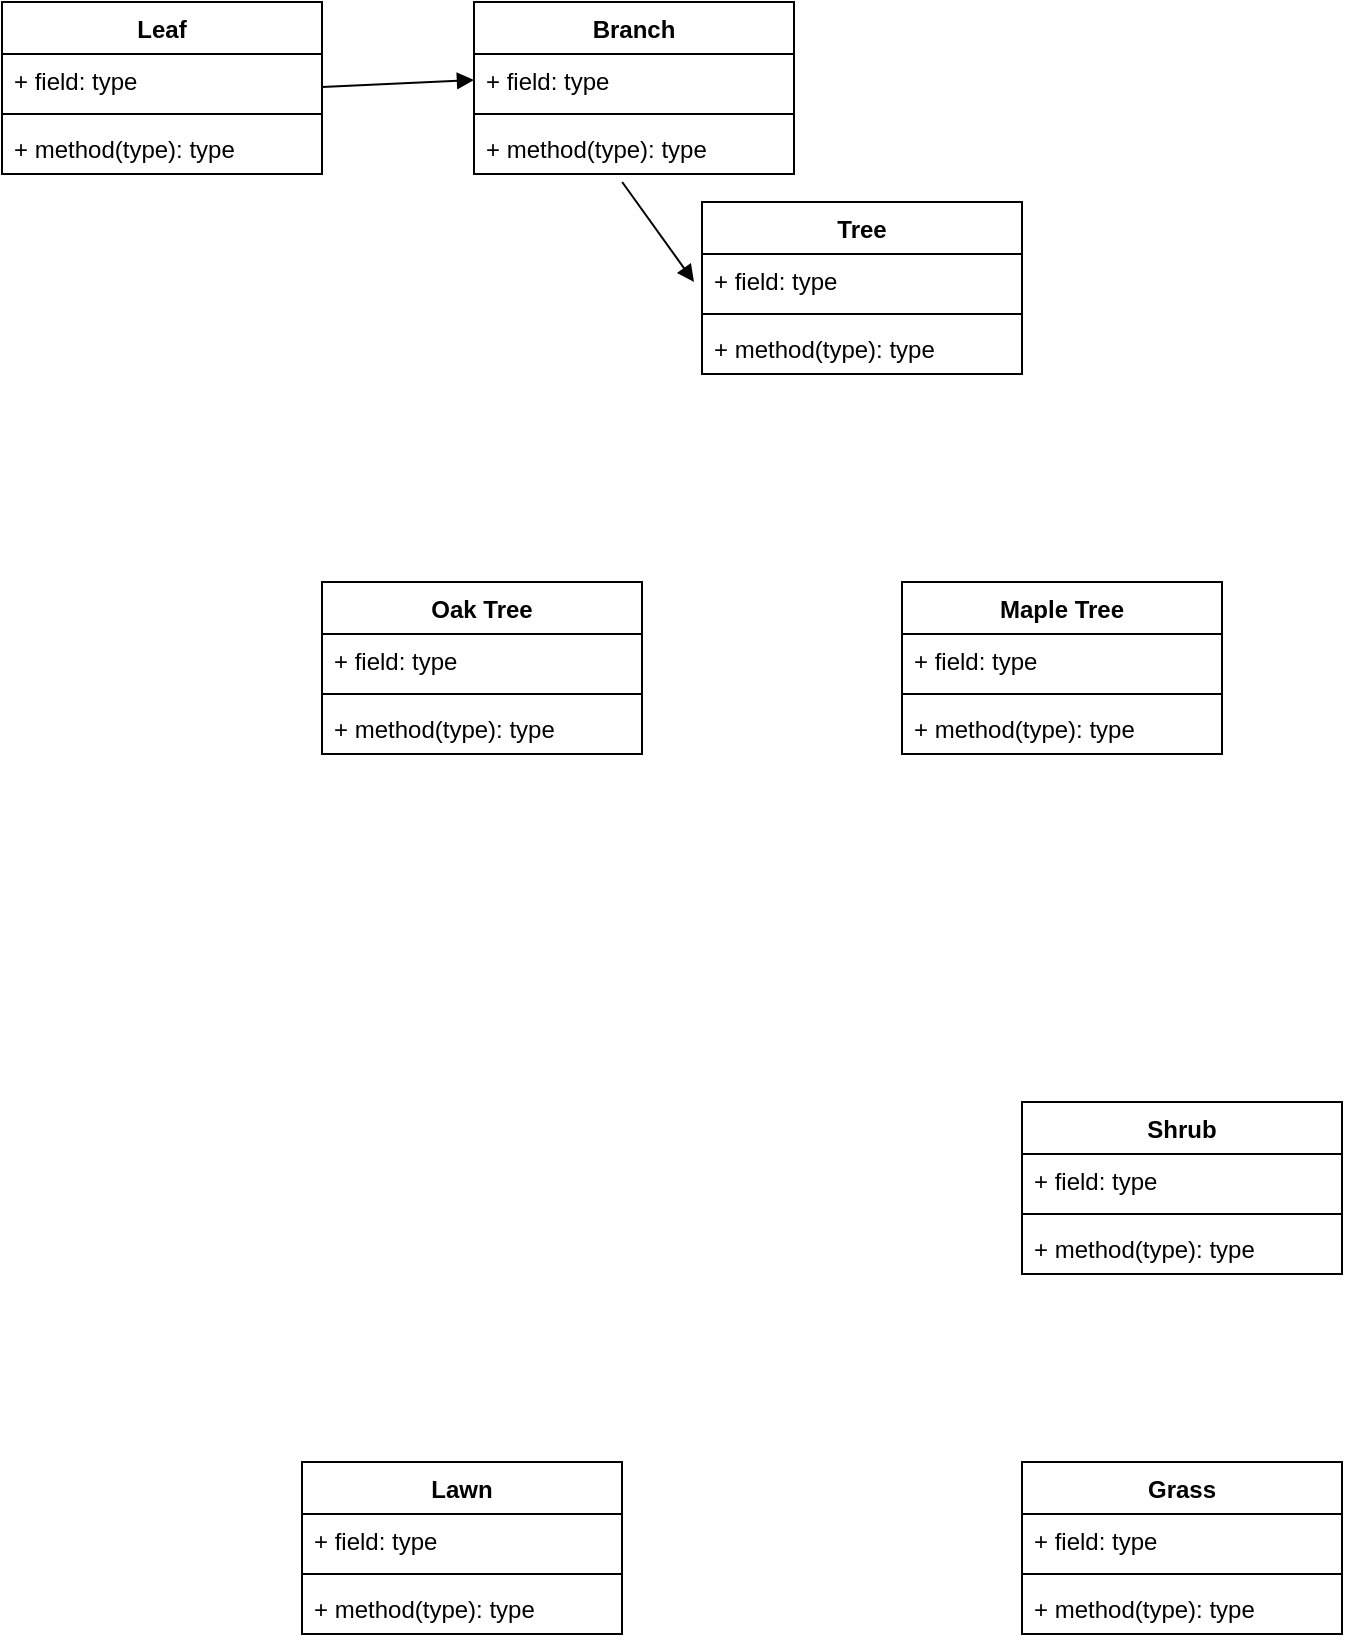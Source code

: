 <mxfile version="20.2.4" type="github" pages="3">
  <diagram id="C5RBs43oDa-KdzZeNtuy" name="Page-1">
    <mxGraphModel dx="1662" dy="794" grid="1" gridSize="10" guides="1" tooltips="1" connect="1" arrows="1" fold="1" page="1" pageScale="1" pageWidth="827" pageHeight="1169" math="0" shadow="0">
      <root>
        <mxCell id="WIyWlLk6GJQsqaUBKTNV-0" />
        <mxCell id="WIyWlLk6GJQsqaUBKTNV-1" parent="WIyWlLk6GJQsqaUBKTNV-0" />
        <mxCell id="TwiBSbr8uC0dhgRAba4I-0" value="Oak Tree" style="swimlane;fontStyle=1;align=center;verticalAlign=top;childLayout=stackLayout;horizontal=1;startSize=26;horizontalStack=0;resizeParent=1;resizeParentMax=0;resizeLast=0;collapsible=1;marginBottom=0;" vertex="1" parent="WIyWlLk6GJQsqaUBKTNV-1">
          <mxGeometry x="164" y="320" width="160" height="86" as="geometry" />
        </mxCell>
        <mxCell id="TwiBSbr8uC0dhgRAba4I-1" value="+ field: type" style="text;strokeColor=none;fillColor=none;align=left;verticalAlign=top;spacingLeft=4;spacingRight=4;overflow=hidden;rotatable=0;points=[[0,0.5],[1,0.5]];portConstraint=eastwest;" vertex="1" parent="TwiBSbr8uC0dhgRAba4I-0">
          <mxGeometry y="26" width="160" height="26" as="geometry" />
        </mxCell>
        <mxCell id="TwiBSbr8uC0dhgRAba4I-2" value="" style="line;strokeWidth=1;fillColor=none;align=left;verticalAlign=middle;spacingTop=-1;spacingLeft=3;spacingRight=3;rotatable=0;labelPosition=right;points=[];portConstraint=eastwest;" vertex="1" parent="TwiBSbr8uC0dhgRAba4I-0">
          <mxGeometry y="52" width="160" height="8" as="geometry" />
        </mxCell>
        <mxCell id="TwiBSbr8uC0dhgRAba4I-3" value="+ method(type): type" style="text;strokeColor=none;fillColor=none;align=left;verticalAlign=top;spacingLeft=4;spacingRight=4;overflow=hidden;rotatable=0;points=[[0,0.5],[1,0.5]];portConstraint=eastwest;" vertex="1" parent="TwiBSbr8uC0dhgRAba4I-0">
          <mxGeometry y="60" width="160" height="26" as="geometry" />
        </mxCell>
        <mxCell id="TwiBSbr8uC0dhgRAba4I-4" value="Maple Tree" style="swimlane;fontStyle=1;align=center;verticalAlign=top;childLayout=stackLayout;horizontal=1;startSize=26;horizontalStack=0;resizeParent=1;resizeParentMax=0;resizeLast=0;collapsible=1;marginBottom=0;" vertex="1" parent="WIyWlLk6GJQsqaUBKTNV-1">
          <mxGeometry x="454" y="320" width="160" height="86" as="geometry" />
        </mxCell>
        <mxCell id="TwiBSbr8uC0dhgRAba4I-5" value="+ field: type" style="text;strokeColor=none;fillColor=none;align=left;verticalAlign=top;spacingLeft=4;spacingRight=4;overflow=hidden;rotatable=0;points=[[0,0.5],[1,0.5]];portConstraint=eastwest;" vertex="1" parent="TwiBSbr8uC0dhgRAba4I-4">
          <mxGeometry y="26" width="160" height="26" as="geometry" />
        </mxCell>
        <mxCell id="TwiBSbr8uC0dhgRAba4I-6" value="" style="line;strokeWidth=1;fillColor=none;align=left;verticalAlign=middle;spacingTop=-1;spacingLeft=3;spacingRight=3;rotatable=0;labelPosition=right;points=[];portConstraint=eastwest;" vertex="1" parent="TwiBSbr8uC0dhgRAba4I-4">
          <mxGeometry y="52" width="160" height="8" as="geometry" />
        </mxCell>
        <mxCell id="TwiBSbr8uC0dhgRAba4I-7" value="+ method(type): type" style="text;strokeColor=none;fillColor=none;align=left;verticalAlign=top;spacingLeft=4;spacingRight=4;overflow=hidden;rotatable=0;points=[[0,0.5],[1,0.5]];portConstraint=eastwest;" vertex="1" parent="TwiBSbr8uC0dhgRAba4I-4">
          <mxGeometry y="60" width="160" height="26" as="geometry" />
        </mxCell>
        <mxCell id="TwiBSbr8uC0dhgRAba4I-8" value="Shrub" style="swimlane;fontStyle=1;align=center;verticalAlign=top;childLayout=stackLayout;horizontal=1;startSize=26;horizontalStack=0;resizeParent=1;resizeParentMax=0;resizeLast=0;collapsible=1;marginBottom=0;" vertex="1" parent="WIyWlLk6GJQsqaUBKTNV-1">
          <mxGeometry x="514" y="580" width="160" height="86" as="geometry" />
        </mxCell>
        <mxCell id="TwiBSbr8uC0dhgRAba4I-9" value="+ field: type" style="text;strokeColor=none;fillColor=none;align=left;verticalAlign=top;spacingLeft=4;spacingRight=4;overflow=hidden;rotatable=0;points=[[0,0.5],[1,0.5]];portConstraint=eastwest;" vertex="1" parent="TwiBSbr8uC0dhgRAba4I-8">
          <mxGeometry y="26" width="160" height="26" as="geometry" />
        </mxCell>
        <mxCell id="TwiBSbr8uC0dhgRAba4I-10" value="" style="line;strokeWidth=1;fillColor=none;align=left;verticalAlign=middle;spacingTop=-1;spacingLeft=3;spacingRight=3;rotatable=0;labelPosition=right;points=[];portConstraint=eastwest;" vertex="1" parent="TwiBSbr8uC0dhgRAba4I-8">
          <mxGeometry y="52" width="160" height="8" as="geometry" />
        </mxCell>
        <mxCell id="TwiBSbr8uC0dhgRAba4I-11" value="+ method(type): type" style="text;strokeColor=none;fillColor=none;align=left;verticalAlign=top;spacingLeft=4;spacingRight=4;overflow=hidden;rotatable=0;points=[[0,0.5],[1,0.5]];portConstraint=eastwest;" vertex="1" parent="TwiBSbr8uC0dhgRAba4I-8">
          <mxGeometry y="60" width="160" height="26" as="geometry" />
        </mxCell>
        <mxCell id="TwiBSbr8uC0dhgRAba4I-12" value="Branch" style="swimlane;fontStyle=1;align=center;verticalAlign=top;childLayout=stackLayout;horizontal=1;startSize=26;horizontalStack=0;resizeParent=1;resizeParentMax=0;resizeLast=0;collapsible=1;marginBottom=0;" vertex="1" parent="WIyWlLk6GJQsqaUBKTNV-1">
          <mxGeometry x="240" y="30" width="160" height="86" as="geometry" />
        </mxCell>
        <mxCell id="TwiBSbr8uC0dhgRAba4I-13" value="+ field: type" style="text;strokeColor=none;fillColor=none;align=left;verticalAlign=top;spacingLeft=4;spacingRight=4;overflow=hidden;rotatable=0;points=[[0,0.5],[1,0.5]];portConstraint=eastwest;" vertex="1" parent="TwiBSbr8uC0dhgRAba4I-12">
          <mxGeometry y="26" width="160" height="26" as="geometry" />
        </mxCell>
        <mxCell id="TwiBSbr8uC0dhgRAba4I-14" value="" style="line;strokeWidth=1;fillColor=none;align=left;verticalAlign=middle;spacingTop=-1;spacingLeft=3;spacingRight=3;rotatable=0;labelPosition=right;points=[];portConstraint=eastwest;" vertex="1" parent="TwiBSbr8uC0dhgRAba4I-12">
          <mxGeometry y="52" width="160" height="8" as="geometry" />
        </mxCell>
        <mxCell id="TwiBSbr8uC0dhgRAba4I-15" value="+ method(type): type" style="text;strokeColor=none;fillColor=none;align=left;verticalAlign=top;spacingLeft=4;spacingRight=4;overflow=hidden;rotatable=0;points=[[0,0.5],[1,0.5]];portConstraint=eastwest;" vertex="1" parent="TwiBSbr8uC0dhgRAba4I-12">
          <mxGeometry y="60" width="160" height="26" as="geometry" />
        </mxCell>
        <mxCell id="TwiBSbr8uC0dhgRAba4I-16" value="Lawn" style="swimlane;fontStyle=1;align=center;verticalAlign=top;childLayout=stackLayout;horizontal=1;startSize=26;horizontalStack=0;resizeParent=1;resizeParentMax=0;resizeLast=0;collapsible=1;marginBottom=0;" vertex="1" parent="WIyWlLk6GJQsqaUBKTNV-1">
          <mxGeometry x="154" y="760" width="160" height="86" as="geometry" />
        </mxCell>
        <mxCell id="TwiBSbr8uC0dhgRAba4I-17" value="+ field: type" style="text;strokeColor=none;fillColor=none;align=left;verticalAlign=top;spacingLeft=4;spacingRight=4;overflow=hidden;rotatable=0;points=[[0,0.5],[1,0.5]];portConstraint=eastwest;" vertex="1" parent="TwiBSbr8uC0dhgRAba4I-16">
          <mxGeometry y="26" width="160" height="26" as="geometry" />
        </mxCell>
        <mxCell id="TwiBSbr8uC0dhgRAba4I-18" value="" style="line;strokeWidth=1;fillColor=none;align=left;verticalAlign=middle;spacingTop=-1;spacingLeft=3;spacingRight=3;rotatable=0;labelPosition=right;points=[];portConstraint=eastwest;" vertex="1" parent="TwiBSbr8uC0dhgRAba4I-16">
          <mxGeometry y="52" width="160" height="8" as="geometry" />
        </mxCell>
        <mxCell id="TwiBSbr8uC0dhgRAba4I-19" value="+ method(type): type" style="text;strokeColor=none;fillColor=none;align=left;verticalAlign=top;spacingLeft=4;spacingRight=4;overflow=hidden;rotatable=0;points=[[0,0.5],[1,0.5]];portConstraint=eastwest;" vertex="1" parent="TwiBSbr8uC0dhgRAba4I-16">
          <mxGeometry y="60" width="160" height="26" as="geometry" />
        </mxCell>
        <mxCell id="TwiBSbr8uC0dhgRAba4I-20" value="Grass" style="swimlane;fontStyle=1;align=center;verticalAlign=top;childLayout=stackLayout;horizontal=1;startSize=26;horizontalStack=0;resizeParent=1;resizeParentMax=0;resizeLast=0;collapsible=1;marginBottom=0;" vertex="1" parent="WIyWlLk6GJQsqaUBKTNV-1">
          <mxGeometry x="514" y="760" width="160" height="86" as="geometry" />
        </mxCell>
        <mxCell id="TwiBSbr8uC0dhgRAba4I-21" value="+ field: type" style="text;strokeColor=none;fillColor=none;align=left;verticalAlign=top;spacingLeft=4;spacingRight=4;overflow=hidden;rotatable=0;points=[[0,0.5],[1,0.5]];portConstraint=eastwest;" vertex="1" parent="TwiBSbr8uC0dhgRAba4I-20">
          <mxGeometry y="26" width="160" height="26" as="geometry" />
        </mxCell>
        <mxCell id="TwiBSbr8uC0dhgRAba4I-22" value="" style="line;strokeWidth=1;fillColor=none;align=left;verticalAlign=middle;spacingTop=-1;spacingLeft=3;spacingRight=3;rotatable=0;labelPosition=right;points=[];portConstraint=eastwest;" vertex="1" parent="TwiBSbr8uC0dhgRAba4I-20">
          <mxGeometry y="52" width="160" height="8" as="geometry" />
        </mxCell>
        <mxCell id="TwiBSbr8uC0dhgRAba4I-23" value="+ method(type): type" style="text;strokeColor=none;fillColor=none;align=left;verticalAlign=top;spacingLeft=4;spacingRight=4;overflow=hidden;rotatable=0;points=[[0,0.5],[1,0.5]];portConstraint=eastwest;" vertex="1" parent="TwiBSbr8uC0dhgRAba4I-20">
          <mxGeometry y="60" width="160" height="26" as="geometry" />
        </mxCell>
        <mxCell id="TwiBSbr8uC0dhgRAba4I-24" value="Leaf" style="swimlane;fontStyle=1;align=center;verticalAlign=top;childLayout=stackLayout;horizontal=1;startSize=26;horizontalStack=0;resizeParent=1;resizeParentMax=0;resizeLast=0;collapsible=1;marginBottom=0;" vertex="1" parent="WIyWlLk6GJQsqaUBKTNV-1">
          <mxGeometry x="4" y="30" width="160" height="86" as="geometry" />
        </mxCell>
        <mxCell id="TwiBSbr8uC0dhgRAba4I-25" value="+ field: type" style="text;strokeColor=none;fillColor=none;align=left;verticalAlign=top;spacingLeft=4;spacingRight=4;overflow=hidden;rotatable=0;points=[[0,0.5],[1,0.5]];portConstraint=eastwest;" vertex="1" parent="TwiBSbr8uC0dhgRAba4I-24">
          <mxGeometry y="26" width="160" height="26" as="geometry" />
        </mxCell>
        <mxCell id="TwiBSbr8uC0dhgRAba4I-26" value="" style="line;strokeWidth=1;fillColor=none;align=left;verticalAlign=middle;spacingTop=-1;spacingLeft=3;spacingRight=3;rotatable=0;labelPosition=right;points=[];portConstraint=eastwest;" vertex="1" parent="TwiBSbr8uC0dhgRAba4I-24">
          <mxGeometry y="52" width="160" height="8" as="geometry" />
        </mxCell>
        <mxCell id="TwiBSbr8uC0dhgRAba4I-27" value="+ method(type): type" style="text;strokeColor=none;fillColor=none;align=left;verticalAlign=top;spacingLeft=4;spacingRight=4;overflow=hidden;rotatable=0;points=[[0,0.5],[1,0.5]];portConstraint=eastwest;" vertex="1" parent="TwiBSbr8uC0dhgRAba4I-24">
          <mxGeometry y="60" width="160" height="26" as="geometry" />
        </mxCell>
        <mxCell id="TwiBSbr8uC0dhgRAba4I-45" value="Tree" style="swimlane;fontStyle=1;align=center;verticalAlign=top;childLayout=stackLayout;horizontal=1;startSize=26;horizontalStack=0;resizeParent=1;resizeParentMax=0;resizeLast=0;collapsible=1;marginBottom=0;" vertex="1" parent="WIyWlLk6GJQsqaUBKTNV-1">
          <mxGeometry x="354" y="130" width="160" height="86" as="geometry" />
        </mxCell>
        <mxCell id="TwiBSbr8uC0dhgRAba4I-46" value="+ field: type" style="text;strokeColor=none;fillColor=none;align=left;verticalAlign=top;spacingLeft=4;spacingRight=4;overflow=hidden;rotatable=0;points=[[0,0.5],[1,0.5]];portConstraint=eastwest;" vertex="1" parent="TwiBSbr8uC0dhgRAba4I-45">
          <mxGeometry y="26" width="160" height="26" as="geometry" />
        </mxCell>
        <mxCell id="TwiBSbr8uC0dhgRAba4I-47" value="" style="line;strokeWidth=1;fillColor=none;align=left;verticalAlign=middle;spacingTop=-1;spacingLeft=3;spacingRight=3;rotatable=0;labelPosition=right;points=[];portConstraint=eastwest;" vertex="1" parent="TwiBSbr8uC0dhgRAba4I-45">
          <mxGeometry y="52" width="160" height="8" as="geometry" />
        </mxCell>
        <mxCell id="TwiBSbr8uC0dhgRAba4I-48" value="+ method(type): type" style="text;strokeColor=none;fillColor=none;align=left;verticalAlign=top;spacingLeft=4;spacingRight=4;overflow=hidden;rotatable=0;points=[[0,0.5],[1,0.5]];portConstraint=eastwest;" vertex="1" parent="TwiBSbr8uC0dhgRAba4I-45">
          <mxGeometry y="60" width="160" height="26" as="geometry" />
        </mxCell>
        <mxCell id="TwiBSbr8uC0dhgRAba4I-49" value="" style="html=1;verticalAlign=bottom;endArrow=block;rounded=0;exitX=0.463;exitY=1.154;exitDx=0;exitDy=0;exitPerimeter=0;" edge="1" parent="WIyWlLk6GJQsqaUBKTNV-1" source="TwiBSbr8uC0dhgRAba4I-15">
          <mxGeometry width="80" relative="1" as="geometry">
            <mxPoint x="280" y="172.5" as="sourcePoint" />
            <mxPoint x="350" y="170" as="targetPoint" />
          </mxGeometry>
        </mxCell>
        <mxCell id="TwiBSbr8uC0dhgRAba4I-50" value="" style="html=1;verticalAlign=bottom;endArrow=block;rounded=0;exitX=0.463;exitY=1.154;exitDx=0;exitDy=0;exitPerimeter=0;entryX=0;entryY=0.5;entryDx=0;entryDy=0;" edge="1" parent="WIyWlLk6GJQsqaUBKTNV-1" target="TwiBSbr8uC0dhgRAba4I-13">
          <mxGeometry width="80" relative="1" as="geometry">
            <mxPoint x="164.0" y="72.504" as="sourcePoint" />
            <mxPoint x="230" y="72.5" as="targetPoint" />
          </mxGeometry>
        </mxCell>
      </root>
    </mxGraphModel>
  </diagram>
  <diagram id="ZESgsNUQ3DDYxAJ64ogi" name="Page-2">
    <mxGraphModel dx="2512" dy="794" grid="1" gridSize="10" guides="1" tooltips="1" connect="1" arrows="1" fold="1" page="1" pageScale="1" pageWidth="850" pageHeight="1100" math="0" shadow="0">
      <root>
        <mxCell id="0" />
        <mxCell id="1" parent="0" />
        <mxCell id="sTMzWLiHrfJRSuMRIHmE-1" value="Bank" style="swimlane;fontStyle=1;align=center;verticalAlign=top;childLayout=stackLayout;horizontal=1;startSize=26;horizontalStack=0;resizeParent=1;resizeParentMax=0;resizeLast=0;collapsible=1;marginBottom=0;" vertex="1" parent="1">
          <mxGeometry x="-480" y="20" width="160" height="86" as="geometry" />
        </mxCell>
        <mxCell id="sTMzWLiHrfJRSuMRIHmE-2" value="+ field: type" style="text;strokeColor=none;fillColor=none;align=left;verticalAlign=top;spacingLeft=4;spacingRight=4;overflow=hidden;rotatable=0;points=[[0,0.5],[1,0.5]];portConstraint=eastwest;" vertex="1" parent="sTMzWLiHrfJRSuMRIHmE-1">
          <mxGeometry y="26" width="160" height="26" as="geometry" />
        </mxCell>
        <mxCell id="sTMzWLiHrfJRSuMRIHmE-3" value="" style="line;strokeWidth=1;fillColor=none;align=left;verticalAlign=middle;spacingTop=-1;spacingLeft=3;spacingRight=3;rotatable=0;labelPosition=right;points=[];portConstraint=eastwest;" vertex="1" parent="sTMzWLiHrfJRSuMRIHmE-1">
          <mxGeometry y="52" width="160" height="8" as="geometry" />
        </mxCell>
        <mxCell id="sTMzWLiHrfJRSuMRIHmE-4" value="+ method(type): type" style="text;strokeColor=none;fillColor=none;align=left;verticalAlign=top;spacingLeft=4;spacingRight=4;overflow=hidden;rotatable=0;points=[[0,0.5],[1,0.5]];portConstraint=eastwest;" vertex="1" parent="sTMzWLiHrfJRSuMRIHmE-1">
          <mxGeometry y="60" width="160" height="26" as="geometry" />
        </mxCell>
        <mxCell id="sTMzWLiHrfJRSuMRIHmE-43" style="edgeStyle=orthogonalEdgeStyle;rounded=0;orthogonalLoop=1;jettySize=auto;html=1;exitX=0.5;exitY=0;exitDx=0;exitDy=0;" edge="1" parent="1" source="sTMzWLiHrfJRSuMRIHmE-5">
          <mxGeometry relative="1" as="geometry">
            <mxPoint x="-370" y="260" as="targetPoint" />
          </mxGeometry>
        </mxCell>
        <mxCell id="sTMzWLiHrfJRSuMRIHmE-5" value="Savings Account" style="swimlane;fontStyle=1;align=center;verticalAlign=top;childLayout=stackLayout;horizontal=1;startSize=26;horizontalStack=0;resizeParent=1;resizeParentMax=0;resizeLast=0;collapsible=1;marginBottom=0;" vertex="1" parent="1">
          <mxGeometry x="-450" y="520" width="160" height="86" as="geometry" />
        </mxCell>
        <mxCell id="sTMzWLiHrfJRSuMRIHmE-6" value="+ field: type" style="text;strokeColor=none;fillColor=none;align=left;verticalAlign=top;spacingLeft=4;spacingRight=4;overflow=hidden;rotatable=0;points=[[0,0.5],[1,0.5]];portConstraint=eastwest;" vertex="1" parent="sTMzWLiHrfJRSuMRIHmE-5">
          <mxGeometry y="26" width="160" height="26" as="geometry" />
        </mxCell>
        <mxCell id="sTMzWLiHrfJRSuMRIHmE-7" value="" style="line;strokeWidth=1;fillColor=none;align=left;verticalAlign=middle;spacingTop=-1;spacingLeft=3;spacingRight=3;rotatable=0;labelPosition=right;points=[];portConstraint=eastwest;" vertex="1" parent="sTMzWLiHrfJRSuMRIHmE-5">
          <mxGeometry y="52" width="160" height="8" as="geometry" />
        </mxCell>
        <mxCell id="sTMzWLiHrfJRSuMRIHmE-8" value="+ method(type): type" style="text;strokeColor=none;fillColor=none;align=left;verticalAlign=top;spacingLeft=4;spacingRight=4;overflow=hidden;rotatable=0;points=[[0,0.5],[1,0.5]];portConstraint=eastwest;" vertex="1" parent="sTMzWLiHrfJRSuMRIHmE-5">
          <mxGeometry y="60" width="160" height="26" as="geometry" />
        </mxCell>
        <mxCell id="sTMzWLiHrfJRSuMRIHmE-33" style="edgeStyle=orthogonalEdgeStyle;rounded=0;orthogonalLoop=1;jettySize=auto;html=1;exitX=1;exitY=0;exitDx=0;exitDy=0;entryX=0.006;entryY=1.038;entryDx=0;entryDy=0;entryPerimeter=0;" edge="1" parent="1" source="sTMzWLiHrfJRSuMRIHmE-9" target="sTMzWLiHrfJRSuMRIHmE-24">
          <mxGeometry relative="1" as="geometry" />
        </mxCell>
        <mxCell id="sTMzWLiHrfJRSuMRIHmE-37" style="edgeStyle=orthogonalEdgeStyle;rounded=0;orthogonalLoop=1;jettySize=auto;html=1;exitX=0.25;exitY=0;exitDx=0;exitDy=0;entryX=0;entryY=0.5;entryDx=0;entryDy=0;" edge="1" parent="1" source="sTMzWLiHrfJRSuMRIHmE-9" target="sTMzWLiHrfJRSuMRIHmE-28">
          <mxGeometry relative="1" as="geometry" />
        </mxCell>
        <mxCell id="sTMzWLiHrfJRSuMRIHmE-9" value="Checking Account" style="swimlane;fontStyle=1;align=center;verticalAlign=top;childLayout=stackLayout;horizontal=1;startSize=26;horizontalStack=0;resizeParent=1;resizeParentMax=0;resizeLast=0;collapsible=1;marginBottom=0;" vertex="1" parent="1">
          <mxGeometry x="-730" y="680" width="160" height="86" as="geometry" />
        </mxCell>
        <mxCell id="sTMzWLiHrfJRSuMRIHmE-10" value="+ field: type" style="text;strokeColor=none;fillColor=none;align=left;verticalAlign=top;spacingLeft=4;spacingRight=4;overflow=hidden;rotatable=0;points=[[0,0.5],[1,0.5]];portConstraint=eastwest;" vertex="1" parent="sTMzWLiHrfJRSuMRIHmE-9">
          <mxGeometry y="26" width="160" height="26" as="geometry" />
        </mxCell>
        <mxCell id="sTMzWLiHrfJRSuMRIHmE-11" value="" style="line;strokeWidth=1;fillColor=none;align=left;verticalAlign=middle;spacingTop=-1;spacingLeft=3;spacingRight=3;rotatable=0;labelPosition=right;points=[];portConstraint=eastwest;" vertex="1" parent="sTMzWLiHrfJRSuMRIHmE-9">
          <mxGeometry y="52" width="160" height="8" as="geometry" />
        </mxCell>
        <mxCell id="sTMzWLiHrfJRSuMRIHmE-12" value="+ method(type): type" style="text;strokeColor=none;fillColor=none;align=left;verticalAlign=top;spacingLeft=4;spacingRight=4;overflow=hidden;rotatable=0;points=[[0,0.5],[1,0.5]];portConstraint=eastwest;" vertex="1" parent="sTMzWLiHrfJRSuMRIHmE-9">
          <mxGeometry y="60" width="160" height="26" as="geometry" />
        </mxCell>
        <mxCell id="sTMzWLiHrfJRSuMRIHmE-13" value="Teller" style="swimlane;fontStyle=1;align=center;verticalAlign=top;childLayout=stackLayout;horizontal=1;startSize=26;horizontalStack=0;resizeParent=1;resizeParentMax=0;resizeLast=0;collapsible=1;marginBottom=0;" vertex="1" parent="1">
          <mxGeometry x="-260" y="150" width="160" height="86" as="geometry" />
        </mxCell>
        <mxCell id="sTMzWLiHrfJRSuMRIHmE-14" value="+ field: type" style="text;strokeColor=none;fillColor=none;align=left;verticalAlign=top;spacingLeft=4;spacingRight=4;overflow=hidden;rotatable=0;points=[[0,0.5],[1,0.5]];portConstraint=eastwest;" vertex="1" parent="sTMzWLiHrfJRSuMRIHmE-13">
          <mxGeometry y="26" width="160" height="26" as="geometry" />
        </mxCell>
        <mxCell id="sTMzWLiHrfJRSuMRIHmE-15" value="" style="line;strokeWidth=1;fillColor=none;align=left;verticalAlign=middle;spacingTop=-1;spacingLeft=3;spacingRight=3;rotatable=0;labelPosition=right;points=[];portConstraint=eastwest;" vertex="1" parent="sTMzWLiHrfJRSuMRIHmE-13">
          <mxGeometry y="52" width="160" height="8" as="geometry" />
        </mxCell>
        <mxCell id="sTMzWLiHrfJRSuMRIHmE-16" value="+ method(type): type" style="text;strokeColor=none;fillColor=none;align=left;verticalAlign=top;spacingLeft=4;spacingRight=4;overflow=hidden;rotatable=0;points=[[0,0.5],[1,0.5]];portConstraint=eastwest;" vertex="1" parent="sTMzWLiHrfJRSuMRIHmE-13">
          <mxGeometry y="60" width="160" height="26" as="geometry" />
        </mxCell>
        <mxCell id="sTMzWLiHrfJRSuMRIHmE-36" style="edgeStyle=orthogonalEdgeStyle;rounded=0;orthogonalLoop=1;jettySize=auto;html=1;exitX=0.25;exitY=0;exitDx=0;exitDy=0;entryX=0.981;entryY=0.962;entryDx=0;entryDy=0;entryPerimeter=0;" edge="1" parent="1" source="sTMzWLiHrfJRSuMRIHmE-17" target="sTMzWLiHrfJRSuMRIHmE-24">
          <mxGeometry relative="1" as="geometry" />
        </mxCell>
        <mxCell id="sTMzWLiHrfJRSuMRIHmE-17" value="Loan" style="swimlane;fontStyle=1;align=center;verticalAlign=top;childLayout=stackLayout;horizontal=1;startSize=26;horizontalStack=0;resizeParent=1;resizeParentMax=0;resizeLast=0;collapsible=1;marginBottom=0;" vertex="1" parent="1">
          <mxGeometry x="-260" y="310" width="160" height="86" as="geometry" />
        </mxCell>
        <mxCell id="sTMzWLiHrfJRSuMRIHmE-18" value="+ field: type" style="text;strokeColor=none;fillColor=none;align=left;verticalAlign=top;spacingLeft=4;spacingRight=4;overflow=hidden;rotatable=0;points=[[0,0.5],[1,0.5]];portConstraint=eastwest;" vertex="1" parent="sTMzWLiHrfJRSuMRIHmE-17">
          <mxGeometry y="26" width="160" height="26" as="geometry" />
        </mxCell>
        <mxCell id="sTMzWLiHrfJRSuMRIHmE-19" value="" style="line;strokeWidth=1;fillColor=none;align=left;verticalAlign=middle;spacingTop=-1;spacingLeft=3;spacingRight=3;rotatable=0;labelPosition=right;points=[];portConstraint=eastwest;" vertex="1" parent="sTMzWLiHrfJRSuMRIHmE-17">
          <mxGeometry y="52" width="160" height="8" as="geometry" />
        </mxCell>
        <mxCell id="sTMzWLiHrfJRSuMRIHmE-20" value="+ method(type): type" style="text;strokeColor=none;fillColor=none;align=left;verticalAlign=top;spacingLeft=4;spacingRight=4;overflow=hidden;rotatable=0;points=[[0,0.5],[1,0.5]];portConstraint=eastwest;" vertex="1" parent="sTMzWLiHrfJRSuMRIHmE-17">
          <mxGeometry y="60" width="160" height="26" as="geometry" />
        </mxCell>
        <mxCell id="sTMzWLiHrfJRSuMRIHmE-25" value="ATM" style="swimlane;fontStyle=1;align=center;verticalAlign=top;childLayout=stackLayout;horizontal=1;startSize=26;horizontalStack=0;resizeParent=1;resizeParentMax=0;resizeLast=0;collapsible=1;marginBottom=0;" vertex="1" parent="1">
          <mxGeometry x="-780" y="464" width="160" height="86" as="geometry" />
        </mxCell>
        <mxCell id="sTMzWLiHrfJRSuMRIHmE-26" value="+ field: type" style="text;strokeColor=none;fillColor=none;align=left;verticalAlign=top;spacingLeft=4;spacingRight=4;overflow=hidden;rotatable=0;points=[[0,0.5],[1,0.5]];portConstraint=eastwest;" vertex="1" parent="sTMzWLiHrfJRSuMRIHmE-25">
          <mxGeometry y="26" width="160" height="26" as="geometry" />
        </mxCell>
        <mxCell id="sTMzWLiHrfJRSuMRIHmE-27" value="" style="line;strokeWidth=1;fillColor=none;align=left;verticalAlign=middle;spacingTop=-1;spacingLeft=3;spacingRight=3;rotatable=0;labelPosition=right;points=[];portConstraint=eastwest;" vertex="1" parent="sTMzWLiHrfJRSuMRIHmE-25">
          <mxGeometry y="52" width="160" height="8" as="geometry" />
        </mxCell>
        <mxCell id="sTMzWLiHrfJRSuMRIHmE-28" value="+ method(type): type" style="text;strokeColor=none;fillColor=none;align=left;verticalAlign=top;spacingLeft=4;spacingRight=4;overflow=hidden;rotatable=0;points=[[0,0.5],[1,0.5]];portConstraint=eastwest;" vertex="1" parent="sTMzWLiHrfJRSuMRIHmE-25">
          <mxGeometry y="60" width="160" height="26" as="geometry" />
        </mxCell>
        <mxCell id="sTMzWLiHrfJRSuMRIHmE-21" value="Customer" style="swimlane;fontStyle=1;align=center;verticalAlign=top;childLayout=stackLayout;horizontal=1;startSize=26;horizontalStack=0;resizeParent=1;resizeParentMax=0;resizeLast=0;collapsible=1;marginBottom=0;" vertex="1" parent="1">
          <mxGeometry x="-480" y="160" width="160" height="86" as="geometry" />
        </mxCell>
        <mxCell id="sTMzWLiHrfJRSuMRIHmE-22" value="+ field: type" style="text;strokeColor=none;fillColor=none;align=left;verticalAlign=top;spacingLeft=4;spacingRight=4;overflow=hidden;rotatable=0;points=[[0,0.5],[1,0.5]];portConstraint=eastwest;" vertex="1" parent="sTMzWLiHrfJRSuMRIHmE-21">
          <mxGeometry y="26" width="160" height="26" as="geometry" />
        </mxCell>
        <mxCell id="sTMzWLiHrfJRSuMRIHmE-23" value="" style="line;strokeWidth=1;fillColor=none;align=left;verticalAlign=middle;spacingTop=-1;spacingLeft=3;spacingRight=3;rotatable=0;labelPosition=right;points=[];portConstraint=eastwest;" vertex="1" parent="sTMzWLiHrfJRSuMRIHmE-21">
          <mxGeometry y="52" width="160" height="8" as="geometry" />
        </mxCell>
        <mxCell id="sTMzWLiHrfJRSuMRIHmE-24" value="+ method(type): type" style="text;strokeColor=none;fillColor=none;align=left;verticalAlign=top;spacingLeft=4;spacingRight=4;overflow=hidden;rotatable=0;points=[[0,0.5],[1,0.5]];portConstraint=eastwest;" vertex="1" parent="sTMzWLiHrfJRSuMRIHmE-21">
          <mxGeometry y="60" width="160" height="26" as="geometry" />
        </mxCell>
        <mxCell id="sTMzWLiHrfJRSuMRIHmE-29" value="" style="endArrow=diamondThin;endFill=1;endSize=24;html=1;rounded=0;" edge="1" parent="1" source="sTMzWLiHrfJRSuMRIHmE-25">
          <mxGeometry width="160" relative="1" as="geometry">
            <mxPoint x="-640" y="460" as="sourcePoint" />
            <mxPoint x="-480" y="50" as="targetPoint" />
            <Array as="points">
              <mxPoint x="-593" y="48" />
            </Array>
          </mxGeometry>
        </mxCell>
        <mxCell id="sTMzWLiHrfJRSuMRIHmE-30" value="" style="endArrow=diamondThin;endFill=1;endSize=24;html=1;rounded=0;exitX=0.25;exitY=0;exitDx=0;exitDy=0;entryX=1;entryY=0.115;entryDx=0;entryDy=0;entryPerimeter=0;" edge="1" parent="1" source="sTMzWLiHrfJRSuMRIHmE-13" target="sTMzWLiHrfJRSuMRIHmE-2">
          <mxGeometry width="160" relative="1" as="geometry">
            <mxPoint x="-230" y="130" as="sourcePoint" />
            <mxPoint x="-310" y="50" as="targetPoint" />
            <Array as="points">
              <mxPoint x="-220" y="49" />
              <mxPoint x="-270" y="49" />
            </Array>
          </mxGeometry>
        </mxCell>
        <mxCell id="sTMzWLiHrfJRSuMRIHmE-32" value="" style="endArrow=diamondThin;endFill=1;endSize=24;html=1;rounded=0;exitX=0.5;exitY=0;exitDx=0;exitDy=0;" edge="1" parent="1" source="sTMzWLiHrfJRSuMRIHmE-21">
          <mxGeometry width="160" relative="1" as="geometry">
            <mxPoint x="-400" y="150" as="sourcePoint" />
            <mxPoint x="-400.5" y="106" as="targetPoint" />
          </mxGeometry>
        </mxCell>
      </root>
    </mxGraphModel>
  </diagram>
  <diagram id="B94ynk2w7B4ogN8U4j92" name="Page-3">
    <mxGraphModel dx="4174" dy="1588" grid="1" gridSize="10" guides="1" tooltips="1" connect="1" arrows="1" fold="1" page="1" pageScale="1" pageWidth="850" pageHeight="1100" math="0" shadow="0">
      <root>
        <mxCell id="0" />
        <mxCell id="1" parent="0" />
        <mxCell id="0QHkjN2BnVDJL_GUiOkb-322" style="edgeStyle=orthogonalEdgeStyle;rounded=0;orthogonalLoop=1;jettySize=auto;html=1;exitX=0;exitY=0.25;exitDx=0;exitDy=0;entryX=1;entryY=0.192;entryDx=0;entryDy=0;entryPerimeter=0;" edge="1" parent="1" source="0QHkjN2BnVDJL_GUiOkb-1" target="0QHkjN2BnVDJL_GUiOkb-242">
          <mxGeometry relative="1" as="geometry" />
        </mxCell>
        <mxCell id="0QHkjN2BnVDJL_GUiOkb-1" value="Drawbridge" style="swimlane;fontStyle=1;align=center;verticalAlign=top;childLayout=stackLayout;horizontal=1;startSize=26;horizontalStack=0;resizeParent=1;resizeParentMax=0;resizeLast=0;collapsible=1;marginBottom=0;" vertex="1" parent="1">
          <mxGeometry x="720" y="380" width="160" height="86" as="geometry" />
        </mxCell>
        <mxCell id="0QHkjN2BnVDJL_GUiOkb-2" value="+ field: type" style="text;strokeColor=none;fillColor=none;align=left;verticalAlign=top;spacingLeft=4;spacingRight=4;overflow=hidden;rotatable=0;points=[[0,0.5],[1,0.5]];portConstraint=eastwest;" vertex="1" parent="0QHkjN2BnVDJL_GUiOkb-1">
          <mxGeometry y="26" width="160" height="26" as="geometry" />
        </mxCell>
        <mxCell id="0QHkjN2BnVDJL_GUiOkb-3" value="" style="line;strokeWidth=1;fillColor=none;align=left;verticalAlign=middle;spacingTop=-1;spacingLeft=3;spacingRight=3;rotatable=0;labelPosition=right;points=[];portConstraint=eastwest;" vertex="1" parent="0QHkjN2BnVDJL_GUiOkb-1">
          <mxGeometry y="52" width="160" height="8" as="geometry" />
        </mxCell>
        <mxCell id="0QHkjN2BnVDJL_GUiOkb-4" value="+ method(type): type" style="text;strokeColor=none;fillColor=none;align=left;verticalAlign=top;spacingLeft=4;spacingRight=4;overflow=hidden;rotatable=0;points=[[0,0.5],[1,0.5]];portConstraint=eastwest;" vertex="1" parent="0QHkjN2BnVDJL_GUiOkb-1">
          <mxGeometry y="60" width="160" height="26" as="geometry" />
        </mxCell>
        <mxCell id="0QHkjN2BnVDJL_GUiOkb-241" value="Moat" style="swimlane;fontStyle=1;align=center;verticalAlign=top;childLayout=stackLayout;horizontal=1;startSize=26;horizontalStack=0;resizeParent=1;resizeParentMax=0;resizeLast=0;collapsible=1;marginBottom=0;" vertex="1" parent="1">
          <mxGeometry x="520" y="380" width="160" height="86" as="geometry" />
        </mxCell>
        <mxCell id="0QHkjN2BnVDJL_GUiOkb-242" value="+ field: type" style="text;strokeColor=none;fillColor=none;align=left;verticalAlign=top;spacingLeft=4;spacingRight=4;overflow=hidden;rotatable=0;points=[[0,0.5],[1,0.5]];portConstraint=eastwest;" vertex="1" parent="0QHkjN2BnVDJL_GUiOkb-241">
          <mxGeometry y="26" width="160" height="26" as="geometry" />
        </mxCell>
        <mxCell id="0QHkjN2BnVDJL_GUiOkb-243" value="" style="line;strokeWidth=1;fillColor=none;align=left;verticalAlign=middle;spacingTop=-1;spacingLeft=3;spacingRight=3;rotatable=0;labelPosition=right;points=[];portConstraint=eastwest;" vertex="1" parent="0QHkjN2BnVDJL_GUiOkb-241">
          <mxGeometry y="52" width="160" height="8" as="geometry" />
        </mxCell>
        <mxCell id="0QHkjN2BnVDJL_GUiOkb-244" value="+ method(type): type" style="text;strokeColor=none;fillColor=none;align=left;verticalAlign=top;spacingLeft=4;spacingRight=4;overflow=hidden;rotatable=0;points=[[0,0.5],[1,0.5]];portConstraint=eastwest;" vertex="1" parent="0QHkjN2BnVDJL_GUiOkb-241">
          <mxGeometry y="60" width="160" height="26" as="geometry" />
        </mxCell>
        <mxCell id="0QHkjN2BnVDJL_GUiOkb-321" value="" style="edgeStyle=orthogonalEdgeStyle;rounded=0;orthogonalLoop=1;jettySize=auto;html=1;" edge="1" parent="1" source="0QHkjN2BnVDJL_GUiOkb-245" target="0QHkjN2BnVDJL_GUiOkb-294">
          <mxGeometry relative="1" as="geometry" />
        </mxCell>
        <mxCell id="0QHkjN2BnVDJL_GUiOkb-245" value="Stone" style="swimlane;fontStyle=1;align=center;verticalAlign=top;childLayout=stackLayout;horizontal=1;startSize=26;horizontalStack=0;resizeParent=1;resizeParentMax=0;resizeLast=0;collapsible=1;marginBottom=0;" vertex="1" parent="1">
          <mxGeometry x="100" y="10" width="160" height="86" as="geometry" />
        </mxCell>
        <mxCell id="0QHkjN2BnVDJL_GUiOkb-246" value="+ field: type" style="text;strokeColor=none;fillColor=none;align=left;verticalAlign=top;spacingLeft=4;spacingRight=4;overflow=hidden;rotatable=0;points=[[0,0.5],[1,0.5]];portConstraint=eastwest;" vertex="1" parent="0QHkjN2BnVDJL_GUiOkb-245">
          <mxGeometry y="26" width="160" height="26" as="geometry" />
        </mxCell>
        <mxCell id="0QHkjN2BnVDJL_GUiOkb-247" value="" style="line;strokeWidth=1;fillColor=none;align=left;verticalAlign=middle;spacingTop=-1;spacingLeft=3;spacingRight=3;rotatable=0;labelPosition=right;points=[];portConstraint=eastwest;" vertex="1" parent="0QHkjN2BnVDJL_GUiOkb-245">
          <mxGeometry y="52" width="160" height="8" as="geometry" />
        </mxCell>
        <mxCell id="0QHkjN2BnVDJL_GUiOkb-248" value="+ method(type): type" style="text;strokeColor=none;fillColor=none;align=left;verticalAlign=top;spacingLeft=4;spacingRight=4;overflow=hidden;rotatable=0;points=[[0,0.5],[1,0.5]];portConstraint=eastwest;" vertex="1" parent="0QHkjN2BnVDJL_GUiOkb-245">
          <mxGeometry y="60" width="160" height="26" as="geometry" />
        </mxCell>
        <mxCell id="0QHkjN2BnVDJL_GUiOkb-249" value="Stairs" style="swimlane;fontStyle=1;align=center;verticalAlign=top;childLayout=stackLayout;horizontal=1;startSize=26;horizontalStack=0;resizeParent=1;resizeParentMax=0;resizeLast=0;collapsible=1;marginBottom=0;" vertex="1" parent="1">
          <mxGeometry x="300" y="240" width="160" height="86" as="geometry" />
        </mxCell>
        <mxCell id="0QHkjN2BnVDJL_GUiOkb-250" value="+ field: type" style="text;strokeColor=none;fillColor=none;align=left;verticalAlign=top;spacingLeft=4;spacingRight=4;overflow=hidden;rotatable=0;points=[[0,0.5],[1,0.5]];portConstraint=eastwest;" vertex="1" parent="0QHkjN2BnVDJL_GUiOkb-249">
          <mxGeometry y="26" width="160" height="26" as="geometry" />
        </mxCell>
        <mxCell id="0QHkjN2BnVDJL_GUiOkb-251" value="" style="line;strokeWidth=1;fillColor=none;align=left;verticalAlign=middle;spacingTop=-1;spacingLeft=3;spacingRight=3;rotatable=0;labelPosition=right;points=[];portConstraint=eastwest;" vertex="1" parent="0QHkjN2BnVDJL_GUiOkb-249">
          <mxGeometry y="52" width="160" height="8" as="geometry" />
        </mxCell>
        <mxCell id="0QHkjN2BnVDJL_GUiOkb-252" value="+ method(type): type" style="text;strokeColor=none;fillColor=none;align=left;verticalAlign=top;spacingLeft=4;spacingRight=4;overflow=hidden;rotatable=0;points=[[0,0.5],[1,0.5]];portConstraint=eastwest;" vertex="1" parent="0QHkjN2BnVDJL_GUiOkb-249">
          <mxGeometry y="60" width="160" height="26" as="geometry" />
        </mxCell>
        <mxCell id="0QHkjN2BnVDJL_GUiOkb-333" style="edgeStyle=orthogonalEdgeStyle;rounded=0;orthogonalLoop=1;jettySize=auto;html=1;exitX=1;exitY=0.25;exitDx=0;exitDy=0;" edge="1" parent="1" source="0QHkjN2BnVDJL_GUiOkb-253" target="0QHkjN2BnVDJL_GUiOkb-282">
          <mxGeometry relative="1" as="geometry">
            <Array as="points">
              <mxPoint x="-140" y="272" />
              <mxPoint x="-140" y="159" />
            </Array>
          </mxGeometry>
        </mxCell>
        <mxCell id="0QHkjN2BnVDJL_GUiOkb-253" value="Tower" style="swimlane;fontStyle=1;align=center;verticalAlign=top;childLayout=stackLayout;horizontal=1;startSize=26;horizontalStack=0;resizeParent=1;resizeParentMax=0;resizeLast=0;collapsible=1;marginBottom=0;" vertex="1" parent="1">
          <mxGeometry x="-370" y="250" width="160" height="86" as="geometry" />
        </mxCell>
        <mxCell id="0QHkjN2BnVDJL_GUiOkb-254" value="+ field: type" style="text;strokeColor=none;fillColor=none;align=left;verticalAlign=top;spacingLeft=4;spacingRight=4;overflow=hidden;rotatable=0;points=[[0,0.5],[1,0.5]];portConstraint=eastwest;" vertex="1" parent="0QHkjN2BnVDJL_GUiOkb-253">
          <mxGeometry y="26" width="160" height="26" as="geometry" />
        </mxCell>
        <mxCell id="0QHkjN2BnVDJL_GUiOkb-255" value="" style="line;strokeWidth=1;fillColor=none;align=left;verticalAlign=middle;spacingTop=-1;spacingLeft=3;spacingRight=3;rotatable=0;labelPosition=right;points=[];portConstraint=eastwest;" vertex="1" parent="0QHkjN2BnVDJL_GUiOkb-253">
          <mxGeometry y="52" width="160" height="8" as="geometry" />
        </mxCell>
        <mxCell id="0QHkjN2BnVDJL_GUiOkb-256" value="+ method(type): type" style="text;strokeColor=none;fillColor=none;align=left;verticalAlign=top;spacingLeft=4;spacingRight=4;overflow=hidden;rotatable=0;points=[[0,0.5],[1,0.5]];portConstraint=eastwest;" vertex="1" parent="0QHkjN2BnVDJL_GUiOkb-253">
          <mxGeometry y="60" width="160" height="26" as="geometry" />
        </mxCell>
        <mxCell id="0QHkjN2BnVDJL_GUiOkb-257" value="Ghost" style="swimlane;fontStyle=1;align=center;verticalAlign=top;childLayout=stackLayout;horizontal=1;startSize=26;horizontalStack=0;resizeParent=1;resizeParentMax=0;resizeLast=0;collapsible=1;marginBottom=0;" vertex="1" parent="1">
          <mxGeometry x="520" y="214" width="160" height="86" as="geometry" />
        </mxCell>
        <mxCell id="0QHkjN2BnVDJL_GUiOkb-258" value="+ field: type" style="text;strokeColor=none;fillColor=none;align=left;verticalAlign=top;spacingLeft=4;spacingRight=4;overflow=hidden;rotatable=0;points=[[0,0.5],[1,0.5]];portConstraint=eastwest;" vertex="1" parent="0QHkjN2BnVDJL_GUiOkb-257">
          <mxGeometry y="26" width="160" height="26" as="geometry" />
        </mxCell>
        <mxCell id="0QHkjN2BnVDJL_GUiOkb-259" value="" style="line;strokeWidth=1;fillColor=none;align=left;verticalAlign=middle;spacingTop=-1;spacingLeft=3;spacingRight=3;rotatable=0;labelPosition=right;points=[];portConstraint=eastwest;" vertex="1" parent="0QHkjN2BnVDJL_GUiOkb-257">
          <mxGeometry y="52" width="160" height="8" as="geometry" />
        </mxCell>
        <mxCell id="0QHkjN2BnVDJL_GUiOkb-260" value="+ method(type): type" style="text;strokeColor=none;fillColor=none;align=left;verticalAlign=top;spacingLeft=4;spacingRight=4;overflow=hidden;rotatable=0;points=[[0,0.5],[1,0.5]];portConstraint=eastwest;" vertex="1" parent="0QHkjN2BnVDJL_GUiOkb-257">
          <mxGeometry y="60" width="160" height="26" as="geometry" />
        </mxCell>
        <mxCell id="0QHkjN2BnVDJL_GUiOkb-261" value="Floor" style="swimlane;fontStyle=1;align=center;verticalAlign=top;childLayout=stackLayout;horizontal=1;startSize=26;horizontalStack=0;resizeParent=1;resizeParentMax=0;resizeLast=0;collapsible=1;marginBottom=0;" vertex="1" parent="1">
          <mxGeometry x="120" y="240" width="160" height="86" as="geometry" />
        </mxCell>
        <mxCell id="0QHkjN2BnVDJL_GUiOkb-262" value="+ field: type" style="text;strokeColor=none;fillColor=none;align=left;verticalAlign=top;spacingLeft=4;spacingRight=4;overflow=hidden;rotatable=0;points=[[0,0.5],[1,0.5]];portConstraint=eastwest;" vertex="1" parent="0QHkjN2BnVDJL_GUiOkb-261">
          <mxGeometry y="26" width="160" height="26" as="geometry" />
        </mxCell>
        <mxCell id="0QHkjN2BnVDJL_GUiOkb-263" value="" style="line;strokeWidth=1;fillColor=none;align=left;verticalAlign=middle;spacingTop=-1;spacingLeft=3;spacingRight=3;rotatable=0;labelPosition=right;points=[];portConstraint=eastwest;" vertex="1" parent="0QHkjN2BnVDJL_GUiOkb-261">
          <mxGeometry y="52" width="160" height="8" as="geometry" />
        </mxCell>
        <mxCell id="0QHkjN2BnVDJL_GUiOkb-264" value="+ method(type): type" style="text;strokeColor=none;fillColor=none;align=left;verticalAlign=top;spacingLeft=4;spacingRight=4;overflow=hidden;rotatable=0;points=[[0,0.5],[1,0.5]];portConstraint=eastwest;" vertex="1" parent="0QHkjN2BnVDJL_GUiOkb-261">
          <mxGeometry y="60" width="160" height="26" as="geometry" />
        </mxCell>
        <mxCell id="0QHkjN2BnVDJL_GUiOkb-265" value="Window" style="swimlane;fontStyle=1;align=center;verticalAlign=top;childLayout=stackLayout;horizontal=1;startSize=26;horizontalStack=0;resizeParent=1;resizeParentMax=0;resizeLast=0;collapsible=1;marginBottom=0;" vertex="1" parent="1">
          <mxGeometry x="-60" y="240" width="160" height="86" as="geometry" />
        </mxCell>
        <mxCell id="0QHkjN2BnVDJL_GUiOkb-266" value="+ field: type" style="text;strokeColor=none;fillColor=none;align=left;verticalAlign=top;spacingLeft=4;spacingRight=4;overflow=hidden;rotatable=0;points=[[0,0.5],[1,0.5]];portConstraint=eastwest;" vertex="1" parent="0QHkjN2BnVDJL_GUiOkb-265">
          <mxGeometry y="26" width="160" height="26" as="geometry" />
        </mxCell>
        <mxCell id="0QHkjN2BnVDJL_GUiOkb-267" value="" style="line;strokeWidth=1;fillColor=none;align=left;verticalAlign=middle;spacingTop=-1;spacingLeft=3;spacingRight=3;rotatable=0;labelPosition=right;points=[];portConstraint=eastwest;" vertex="1" parent="0QHkjN2BnVDJL_GUiOkb-265">
          <mxGeometry y="52" width="160" height="8" as="geometry" />
        </mxCell>
        <mxCell id="0QHkjN2BnVDJL_GUiOkb-268" value="+ method(type): type" style="text;strokeColor=none;fillColor=none;align=left;verticalAlign=top;spacingLeft=4;spacingRight=4;overflow=hidden;rotatable=0;points=[[0,0.5],[1,0.5]];portConstraint=eastwest;" vertex="1" parent="0QHkjN2BnVDJL_GUiOkb-265">
          <mxGeometry y="60" width="160" height="26" as="geometry" />
        </mxCell>
        <mxCell id="0QHkjN2BnVDJL_GUiOkb-269" value="Cook" style="swimlane;fontStyle=1;align=center;verticalAlign=top;childLayout=stackLayout;horizontal=1;startSize=26;horizontalStack=0;resizeParent=1;resizeParentMax=0;resizeLast=0;collapsible=1;marginBottom=0;" vertex="1" parent="1">
          <mxGeometry x="890" y="256" width="160" height="86" as="geometry" />
        </mxCell>
        <mxCell id="0QHkjN2BnVDJL_GUiOkb-270" value="+ field: type" style="text;strokeColor=none;fillColor=none;align=left;verticalAlign=top;spacingLeft=4;spacingRight=4;overflow=hidden;rotatable=0;points=[[0,0.5],[1,0.5]];portConstraint=eastwest;" vertex="1" parent="0QHkjN2BnVDJL_GUiOkb-269">
          <mxGeometry y="26" width="160" height="26" as="geometry" />
        </mxCell>
        <mxCell id="0QHkjN2BnVDJL_GUiOkb-271" value="" style="line;strokeWidth=1;fillColor=none;align=left;verticalAlign=middle;spacingTop=-1;spacingLeft=3;spacingRight=3;rotatable=0;labelPosition=right;points=[];portConstraint=eastwest;" vertex="1" parent="0QHkjN2BnVDJL_GUiOkb-269">
          <mxGeometry y="52" width="160" height="8" as="geometry" />
        </mxCell>
        <mxCell id="0QHkjN2BnVDJL_GUiOkb-272" value="+ method(type): type" style="text;strokeColor=none;fillColor=none;align=left;verticalAlign=top;spacingLeft=4;spacingRight=4;overflow=hidden;rotatable=0;points=[[0,0.5],[1,0.5]];portConstraint=eastwest;" vertex="1" parent="0QHkjN2BnVDJL_GUiOkb-269">
          <mxGeometry y="60" width="160" height="26" as="geometry" />
        </mxCell>
        <mxCell id="0QHkjN2BnVDJL_GUiOkb-301" style="edgeStyle=orthogonalEdgeStyle;rounded=0;orthogonalLoop=1;jettySize=auto;html=1;exitX=0.75;exitY=0;exitDx=0;exitDy=0;entryX=1.019;entryY=0.186;entryDx=0;entryDy=0;entryPerimeter=0;" edge="1" parent="1" source="0QHkjN2BnVDJL_GUiOkb-273" target="0QHkjN2BnVDJL_GUiOkb-293">
          <mxGeometry relative="1" as="geometry" />
        </mxCell>
        <mxCell id="0QHkjN2BnVDJL_GUiOkb-273" value="Lady" style="swimlane;fontStyle=1;align=center;verticalAlign=top;childLayout=stackLayout;horizontal=1;startSize=26;horizontalStack=0;resizeParent=1;resizeParentMax=0;resizeLast=0;collapsible=1;marginBottom=0;" vertex="1" parent="1">
          <mxGeometry x="1020" y="110" width="160" height="86" as="geometry" />
        </mxCell>
        <mxCell id="0QHkjN2BnVDJL_GUiOkb-274" value="+ field: type" style="text;strokeColor=none;fillColor=none;align=left;verticalAlign=top;spacingLeft=4;spacingRight=4;overflow=hidden;rotatable=0;points=[[0,0.5],[1,0.5]];portConstraint=eastwest;" vertex="1" parent="0QHkjN2BnVDJL_GUiOkb-273">
          <mxGeometry y="26" width="160" height="26" as="geometry" />
        </mxCell>
        <mxCell id="0QHkjN2BnVDJL_GUiOkb-275" value="" style="line;strokeWidth=1;fillColor=none;align=left;verticalAlign=middle;spacingTop=-1;spacingLeft=3;spacingRight=3;rotatable=0;labelPosition=right;points=[];portConstraint=eastwest;" vertex="1" parent="0QHkjN2BnVDJL_GUiOkb-273">
          <mxGeometry y="52" width="160" height="8" as="geometry" />
        </mxCell>
        <mxCell id="0QHkjN2BnVDJL_GUiOkb-276" value="+ method(type): type" style="text;strokeColor=none;fillColor=none;align=left;verticalAlign=top;spacingLeft=4;spacingRight=4;overflow=hidden;rotatable=0;points=[[0,0.5],[1,0.5]];portConstraint=eastwest;" vertex="1" parent="0QHkjN2BnVDJL_GUiOkb-273">
          <mxGeometry y="60" width="160" height="26" as="geometry" />
        </mxCell>
        <mxCell id="0QHkjN2BnVDJL_GUiOkb-297" style="edgeStyle=orthogonalEdgeStyle;rounded=0;orthogonalLoop=1;jettySize=auto;html=1;exitX=0.25;exitY=0;exitDx=0;exitDy=0;entryX=1;entryY=0.5;entryDx=0;entryDy=0;" edge="1" parent="1" source="0QHkjN2BnVDJL_GUiOkb-277" target="0QHkjN2BnVDJL_GUiOkb-294">
          <mxGeometry relative="1" as="geometry" />
        </mxCell>
        <mxCell id="0QHkjN2BnVDJL_GUiOkb-277" value="Lord" style="swimlane;fontStyle=1;align=center;verticalAlign=top;childLayout=stackLayout;horizontal=1;startSize=26;horizontalStack=0;resizeParent=1;resizeParentMax=0;resizeLast=0;collapsible=1;marginBottom=0;" vertex="1" parent="1">
          <mxGeometry x="740" y="110" width="160" height="86" as="geometry" />
        </mxCell>
        <mxCell id="0QHkjN2BnVDJL_GUiOkb-278" value="+ field: type" style="text;strokeColor=none;fillColor=none;align=left;verticalAlign=top;spacingLeft=4;spacingRight=4;overflow=hidden;rotatable=0;points=[[0,0.5],[1,0.5]];portConstraint=eastwest;" vertex="1" parent="0QHkjN2BnVDJL_GUiOkb-277">
          <mxGeometry y="26" width="160" height="26" as="geometry" />
        </mxCell>
        <mxCell id="0QHkjN2BnVDJL_GUiOkb-279" value="" style="line;strokeWidth=1;fillColor=none;align=left;verticalAlign=middle;spacingTop=-1;spacingLeft=3;spacingRight=3;rotatable=0;labelPosition=right;points=[];portConstraint=eastwest;" vertex="1" parent="0QHkjN2BnVDJL_GUiOkb-277">
          <mxGeometry y="52" width="160" height="8" as="geometry" />
        </mxCell>
        <mxCell id="0QHkjN2BnVDJL_GUiOkb-280" value="+ method(type): type" style="text;strokeColor=none;fillColor=none;align=left;verticalAlign=top;spacingLeft=4;spacingRight=4;overflow=hidden;rotatable=0;points=[[0,0.5],[1,0.5]];portConstraint=eastwest;" vertex="1" parent="0QHkjN2BnVDJL_GUiOkb-277">
          <mxGeometry y="60" width="160" height="26" as="geometry" />
        </mxCell>
        <mxCell id="0QHkjN2BnVDJL_GUiOkb-324" style="edgeStyle=orthogonalEdgeStyle;rounded=0;orthogonalLoop=1;jettySize=auto;html=1;exitX=0.75;exitY=0;exitDx=0;exitDy=0;entryX=0.431;entryY=1.038;entryDx=0;entryDy=0;entryPerimeter=0;" edge="1" parent="1" source="0QHkjN2BnVDJL_GUiOkb-281" target="0QHkjN2BnVDJL_GUiOkb-248">
          <mxGeometry relative="1" as="geometry" />
        </mxCell>
        <mxCell id="0QHkjN2BnVDJL_GUiOkb-281" value="Room" style="swimlane;fontStyle=1;align=center;verticalAlign=top;childLayout=stackLayout;horizontal=1;startSize=26;horizontalStack=0;resizeParent=1;resizeParentMax=0;resizeLast=0;collapsible=1;marginBottom=0;" vertex="1" parent="1">
          <mxGeometry x="60" y="120" width="160" height="86" as="geometry" />
        </mxCell>
        <mxCell id="0QHkjN2BnVDJL_GUiOkb-282" value="+ field: type" style="text;strokeColor=none;fillColor=none;align=left;verticalAlign=top;spacingLeft=4;spacingRight=4;overflow=hidden;rotatable=0;points=[[0,0.5],[1,0.5]];portConstraint=eastwest;" vertex="1" parent="0QHkjN2BnVDJL_GUiOkb-281">
          <mxGeometry y="26" width="160" height="26" as="geometry" />
        </mxCell>
        <mxCell id="0QHkjN2BnVDJL_GUiOkb-283" value="" style="line;strokeWidth=1;fillColor=none;align=left;verticalAlign=middle;spacingTop=-1;spacingLeft=3;spacingRight=3;rotatable=0;labelPosition=right;points=[];portConstraint=eastwest;" vertex="1" parent="0QHkjN2BnVDJL_GUiOkb-281">
          <mxGeometry y="52" width="160" height="8" as="geometry" />
        </mxCell>
        <mxCell id="0QHkjN2BnVDJL_GUiOkb-284" value="+ method(type): type" style="text;strokeColor=none;fillColor=none;align=left;verticalAlign=top;spacingLeft=4;spacingRight=4;overflow=hidden;rotatable=0;points=[[0,0.5],[1,0.5]];portConstraint=eastwest;" vertex="1" parent="0QHkjN2BnVDJL_GUiOkb-281">
          <mxGeometry y="60" width="160" height="26" as="geometry" />
        </mxCell>
        <mxCell id="0QHkjN2BnVDJL_GUiOkb-334" style="edgeStyle=orthogonalEdgeStyle;rounded=0;orthogonalLoop=1;jettySize=auto;html=1;exitX=1;exitY=0.25;exitDx=0;exitDy=0;entryX=0;entryY=1.231;entryDx=0;entryDy=0;entryPerimeter=0;" edge="1" parent="1" source="0QHkjN2BnVDJL_GUiOkb-285" target="0QHkjN2BnVDJL_GUiOkb-282">
          <mxGeometry relative="1" as="geometry" />
        </mxCell>
        <mxCell id="0QHkjN2BnVDJL_GUiOkb-285" value="Dungeon" style="swimlane;fontStyle=1;align=center;verticalAlign=top;childLayout=stackLayout;horizontal=1;startSize=26;horizontalStack=0;resizeParent=1;resizeParentMax=0;resizeLast=0;collapsible=1;marginBottom=0;" vertex="1" parent="1">
          <mxGeometry x="-370" y="360" width="160" height="86" as="geometry" />
        </mxCell>
        <mxCell id="0QHkjN2BnVDJL_GUiOkb-286" value="+ field: type" style="text;strokeColor=none;fillColor=none;align=left;verticalAlign=top;spacingLeft=4;spacingRight=4;overflow=hidden;rotatable=0;points=[[0,0.5],[1,0.5]];portConstraint=eastwest;" vertex="1" parent="0QHkjN2BnVDJL_GUiOkb-285">
          <mxGeometry y="26" width="160" height="26" as="geometry" />
        </mxCell>
        <mxCell id="0QHkjN2BnVDJL_GUiOkb-287" value="" style="line;strokeWidth=1;fillColor=none;align=left;verticalAlign=middle;spacingTop=-1;spacingLeft=3;spacingRight=3;rotatable=0;labelPosition=right;points=[];portConstraint=eastwest;" vertex="1" parent="0QHkjN2BnVDJL_GUiOkb-285">
          <mxGeometry y="52" width="160" height="8" as="geometry" />
        </mxCell>
        <mxCell id="0QHkjN2BnVDJL_GUiOkb-288" value="+ method(type): type" style="text;strokeColor=none;fillColor=none;align=left;verticalAlign=top;spacingLeft=4;spacingRight=4;overflow=hidden;rotatable=0;points=[[0,0.5],[1,0.5]];portConstraint=eastwest;" vertex="1" parent="0QHkjN2BnVDJL_GUiOkb-285">
          <mxGeometry y="60" width="160" height="26" as="geometry" />
        </mxCell>
        <mxCell id="0QHkjN2BnVDJL_GUiOkb-328" style="edgeStyle=orthogonalEdgeStyle;rounded=0;orthogonalLoop=1;jettySize=auto;html=1;exitX=1;exitY=0;exitDx=0;exitDy=0;entryX=0.063;entryY=0;entryDx=0;entryDy=0;entryPerimeter=0;" edge="1" parent="1" source="0QHkjN2BnVDJL_GUiOkb-289" target="0QHkjN2BnVDJL_GUiOkb-281">
          <mxGeometry relative="1" as="geometry" />
        </mxCell>
        <mxCell id="0QHkjN2BnVDJL_GUiOkb-289" value="Corridor" style="swimlane;fontStyle=1;align=center;verticalAlign=top;childLayout=stackLayout;horizontal=1;startSize=26;horizontalStack=0;resizeParent=1;resizeParentMax=0;resizeLast=0;collapsible=1;marginBottom=0;" vertex="1" parent="1">
          <mxGeometry x="-370" y="146" width="160" height="86" as="geometry" />
        </mxCell>
        <mxCell id="0QHkjN2BnVDJL_GUiOkb-290" value="+ field: type" style="text;strokeColor=none;fillColor=none;align=left;verticalAlign=top;spacingLeft=4;spacingRight=4;overflow=hidden;rotatable=0;points=[[0,0.5],[1,0.5]];portConstraint=eastwest;" vertex="1" parent="0QHkjN2BnVDJL_GUiOkb-289">
          <mxGeometry y="26" width="160" height="26" as="geometry" />
        </mxCell>
        <mxCell id="0QHkjN2BnVDJL_GUiOkb-291" value="" style="line;strokeWidth=1;fillColor=none;align=left;verticalAlign=middle;spacingTop=-1;spacingLeft=3;spacingRight=3;rotatable=0;labelPosition=right;points=[];portConstraint=eastwest;" vertex="1" parent="0QHkjN2BnVDJL_GUiOkb-289">
          <mxGeometry y="52" width="160" height="8" as="geometry" />
        </mxCell>
        <mxCell id="0QHkjN2BnVDJL_GUiOkb-292" value="+ method(type): type" style="text;strokeColor=none;fillColor=none;align=left;verticalAlign=top;spacingLeft=4;spacingRight=4;overflow=hidden;rotatable=0;points=[[0,0.5],[1,0.5]];portConstraint=eastwest;" vertex="1" parent="0QHkjN2BnVDJL_GUiOkb-289">
          <mxGeometry y="60" width="160" height="26" as="geometry" />
        </mxCell>
        <mxCell id="0QHkjN2BnVDJL_GUiOkb-293" value="Castle" style="swimlane;fontStyle=1;align=center;verticalAlign=top;childLayout=stackLayout;horizontal=1;startSize=26;horizontalStack=0;resizeParent=1;resizeParentMax=0;resizeLast=0;collapsible=1;marginBottom=0;" vertex="1" parent="1">
          <mxGeometry x="360" y="44" width="160" height="86" as="geometry" />
        </mxCell>
        <mxCell id="0QHkjN2BnVDJL_GUiOkb-294" value="+ field: type" style="text;strokeColor=none;fillColor=none;align=left;verticalAlign=top;spacingLeft=4;spacingRight=4;overflow=hidden;rotatable=0;points=[[0,0.5],[1,0.5]];portConstraint=eastwest;" vertex="1" parent="0QHkjN2BnVDJL_GUiOkb-293">
          <mxGeometry y="26" width="160" height="26" as="geometry" />
        </mxCell>
        <mxCell id="0QHkjN2BnVDJL_GUiOkb-295" value="" style="line;strokeWidth=1;fillColor=none;align=left;verticalAlign=middle;spacingTop=-1;spacingLeft=3;spacingRight=3;rotatable=0;labelPosition=right;points=[];portConstraint=eastwest;" vertex="1" parent="0QHkjN2BnVDJL_GUiOkb-293">
          <mxGeometry y="52" width="160" height="8" as="geometry" />
        </mxCell>
        <mxCell id="0QHkjN2BnVDJL_GUiOkb-296" value="+ method(type): type" style="text;strokeColor=none;fillColor=none;align=left;verticalAlign=top;spacingLeft=4;spacingRight=4;overflow=hidden;rotatable=0;points=[[0,0.5],[1,0.5]];portConstraint=eastwest;" vertex="1" parent="0QHkjN2BnVDJL_GUiOkb-293">
          <mxGeometry y="60" width="160" height="26" as="geometry" />
        </mxCell>
        <mxCell id="0QHkjN2BnVDJL_GUiOkb-298" value="" style="edgeStyle=orthogonalEdgeStyle;rounded=0;orthogonalLoop=1;jettySize=auto;html=1;" edge="1" parent="1" source="0QHkjN2BnVDJL_GUiOkb-278" target="0QHkjN2BnVDJL_GUiOkb-276">
          <mxGeometry relative="1" as="geometry" />
        </mxCell>
        <mxCell id="0QHkjN2BnVDJL_GUiOkb-302" style="edgeStyle=orthogonalEdgeStyle;rounded=0;orthogonalLoop=1;jettySize=auto;html=1;exitX=0;exitY=0.5;exitDx=0;exitDy=0;entryX=-0.012;entryY=-0.154;entryDx=0;entryDy=0;entryPerimeter=0;" edge="1" parent="1" source="0QHkjN2BnVDJL_GUiOkb-280" target="0QHkjN2BnVDJL_GUiOkb-272">
          <mxGeometry relative="1" as="geometry" />
        </mxCell>
        <mxCell id="0QHkjN2BnVDJL_GUiOkb-303" style="edgeStyle=orthogonalEdgeStyle;rounded=0;orthogonalLoop=1;jettySize=auto;html=1;exitX=1;exitY=0.5;exitDx=0;exitDy=0;entryX=1;entryY=0.5;entryDx=0;entryDy=0;" edge="1" parent="1" source="0QHkjN2BnVDJL_GUiOkb-274" target="0QHkjN2BnVDJL_GUiOkb-272">
          <mxGeometry relative="1" as="geometry" />
        </mxCell>
        <mxCell id="0QHkjN2BnVDJL_GUiOkb-304" value="1" style="text;align=center;fontStyle=1;verticalAlign=middle;spacingLeft=3;spacingRight=3;strokeColor=none;rotatable=0;points=[[0,0.5],[1,0.5]];portConstraint=eastwest;" vertex="1" parent="1">
          <mxGeometry x="900" y="120" width="40" height="26" as="geometry" />
        </mxCell>
        <mxCell id="0QHkjN2BnVDJL_GUiOkb-305" value="1" style="text;align=center;fontStyle=1;verticalAlign=middle;spacingLeft=3;spacingRight=3;strokeColor=none;rotatable=0;points=[[0,0.5],[1,0.5]];portConstraint=eastwest;" vertex="1" parent="1">
          <mxGeometry x="980" y="150" width="40" height="26" as="geometry" />
        </mxCell>
        <mxCell id="0QHkjN2BnVDJL_GUiOkb-306" value="1" style="text;align=center;fontStyle=1;verticalAlign=middle;spacingLeft=3;spacingRight=3;strokeColor=none;rotatable=0;points=[[0,0.5],[1,0.5]];portConstraint=eastwest;" vertex="1" parent="1">
          <mxGeometry x="710" y="160" width="40" height="26" as="geometry" />
        </mxCell>
        <mxCell id="0QHkjN2BnVDJL_GUiOkb-307" value="1" style="text;align=center;fontStyle=1;verticalAlign=middle;spacingLeft=3;spacingRight=3;strokeColor=none;rotatable=0;points=[[0,0.5],[1,0.5]];portConstraint=eastwest;" vertex="1" parent="1">
          <mxGeometry x="850" y="286" width="40" height="26" as="geometry" />
        </mxCell>
        <mxCell id="0QHkjN2BnVDJL_GUiOkb-308" value="1" style="text;align=center;fontStyle=1;verticalAlign=middle;spacingLeft=3;spacingRight=3;strokeColor=none;rotatable=0;points=[[0,0.5],[1,0.5]];portConstraint=eastwest;" vertex="1" parent="1">
          <mxGeometry x="1050" y="300" width="40" height="26" as="geometry" />
        </mxCell>
        <mxCell id="0QHkjN2BnVDJL_GUiOkb-309" value="1" style="text;align=center;fontStyle=1;verticalAlign=middle;spacingLeft=3;spacingRight=3;strokeColor=none;rotatable=0;points=[[0,0.5],[1,0.5]];portConstraint=eastwest;" vertex="1" parent="1">
          <mxGeometry x="1170" y="120" width="40" height="26" as="geometry" />
        </mxCell>
        <mxCell id="0QHkjN2BnVDJL_GUiOkb-311" style="edgeStyle=orthogonalEdgeStyle;rounded=0;orthogonalLoop=1;jettySize=auto;html=1;exitX=0;exitY=0.5;exitDx=0;exitDy=0;entryX=0.994;entryY=0.192;entryDx=0;entryDy=0;entryPerimeter=0;" edge="1" parent="1" source="0QHkjN2BnVDJL_GUiOkb-258" target="0QHkjN2BnVDJL_GUiOkb-296">
          <mxGeometry relative="1" as="geometry">
            <mxPoint x="590" y="110" as="targetPoint" />
            <Array as="points">
              <mxPoint x="500" y="253" />
              <mxPoint x="500" y="175" />
              <mxPoint x="630" y="175" />
              <mxPoint x="630" y="110" />
            </Array>
          </mxGeometry>
        </mxCell>
        <mxCell id="0QHkjN2BnVDJL_GUiOkb-312" value="1" style="text;align=center;fontStyle=1;verticalAlign=middle;spacingLeft=3;spacingRight=3;strokeColor=none;rotatable=0;points=[[0,0.5],[1,0.5]];portConstraint=eastwest;" vertex="1" parent="1">
          <mxGeometry x="540" y="84" width="40" height="26" as="geometry" />
        </mxCell>
        <mxCell id="0QHkjN2BnVDJL_GUiOkb-313" value="1" style="text;align=center;fontStyle=1;verticalAlign=middle;spacingLeft=3;spacingRight=3;strokeColor=none;rotatable=0;points=[[0,0.5],[1,0.5]];portConstraint=eastwest;" vertex="1" parent="1">
          <mxGeometry x="720" y="170" width="40" height="26" as="geometry" />
        </mxCell>
        <mxCell id="0QHkjN2BnVDJL_GUiOkb-314" value="1" style="text;align=center;fontStyle=1;verticalAlign=middle;spacingLeft=3;spacingRight=3;strokeColor=none;rotatable=0;points=[[0,0.5],[1,0.5]];portConstraint=eastwest;" vertex="1" parent="1">
          <mxGeometry x="540" y="58" width="40" height="26" as="geometry" />
        </mxCell>
        <mxCell id="0QHkjN2BnVDJL_GUiOkb-315" value="1" style="text;align=center;fontStyle=1;verticalAlign=middle;spacingLeft=3;spacingRight=3;strokeColor=none;rotatable=0;points=[[0,0.5],[1,0.5]];portConstraint=eastwest;" vertex="1" parent="1">
          <mxGeometry x="530" y="30" width="40" height="26" as="geometry" />
        </mxCell>
        <mxCell id="0QHkjN2BnVDJL_GUiOkb-317" value="1" style="text;align=center;fontStyle=1;verticalAlign=middle;spacingLeft=3;spacingRight=3;strokeColor=none;rotatable=0;points=[[0,0.5],[1,0.5]];portConstraint=eastwest;" vertex="1" parent="1">
          <mxGeometry x="780" y="84" width="40" height="26" as="geometry" />
        </mxCell>
        <mxCell id="0QHkjN2BnVDJL_GUiOkb-318" value="1" style="text;align=center;fontStyle=1;verticalAlign=middle;spacingLeft=3;spacingRight=3;strokeColor=none;rotatable=0;points=[[0,0.5],[1,0.5]];portConstraint=eastwest;" vertex="1" parent="1">
          <mxGeometry x="1100" y="84" width="40" height="26" as="geometry" />
        </mxCell>
        <mxCell id="0QHkjN2BnVDJL_GUiOkb-320" value="0..*" style="text;align=center;fontStyle=1;verticalAlign=middle;spacingLeft=3;spacingRight=3;strokeColor=none;rotatable=0;points=[[0,0.5],[1,0.5]];portConstraint=eastwest;" vertex="1" parent="1">
          <mxGeometry x="480" y="256" width="40" height="26" as="geometry" />
        </mxCell>
        <mxCell id="0QHkjN2BnVDJL_GUiOkb-323" style="edgeStyle=orthogonalEdgeStyle;rounded=0;orthogonalLoop=1;jettySize=auto;html=1;exitX=0;exitY=0.5;exitDx=0;exitDy=0;entryX=0.669;entryY=1;entryDx=0;entryDy=0;entryPerimeter=0;" edge="1" parent="1" source="0QHkjN2BnVDJL_GUiOkb-242" target="0QHkjN2BnVDJL_GUiOkb-296">
          <mxGeometry relative="1" as="geometry" />
        </mxCell>
        <mxCell id="0QHkjN2BnVDJL_GUiOkb-330" style="edgeStyle=orthogonalEdgeStyle;rounded=0;orthogonalLoop=1;jettySize=auto;html=1;exitX=1;exitY=0.5;exitDx=0;exitDy=0;entryX=0.55;entryY=0.023;entryDx=0;entryDy=0;entryPerimeter=0;" edge="1" parent="1" source="0QHkjN2BnVDJL_GUiOkb-282" target="0QHkjN2BnVDJL_GUiOkb-249">
          <mxGeometry relative="1" as="geometry" />
        </mxCell>
        <mxCell id="0QHkjN2BnVDJL_GUiOkb-331" style="edgeStyle=orthogonalEdgeStyle;rounded=0;orthogonalLoop=1;jettySize=auto;html=1;exitX=1;exitY=0.5;exitDx=0;exitDy=0;entryX=0.863;entryY=-0.023;entryDx=0;entryDy=0;entryPerimeter=0;" edge="1" parent="1" source="0QHkjN2BnVDJL_GUiOkb-284" target="0QHkjN2BnVDJL_GUiOkb-261">
          <mxGeometry relative="1" as="geometry" />
        </mxCell>
        <mxCell id="0QHkjN2BnVDJL_GUiOkb-332" style="edgeStyle=orthogonalEdgeStyle;rounded=0;orthogonalLoop=1;jettySize=auto;html=1;exitX=0;exitY=0.5;exitDx=0;exitDy=0;entryX=0.6;entryY=-0.047;entryDx=0;entryDy=0;entryPerimeter=0;" edge="1" parent="1" source="0QHkjN2BnVDJL_GUiOkb-284" target="0QHkjN2BnVDJL_GUiOkb-265">
          <mxGeometry relative="1" as="geometry" />
        </mxCell>
      </root>
    </mxGraphModel>
  </diagram>
</mxfile>
